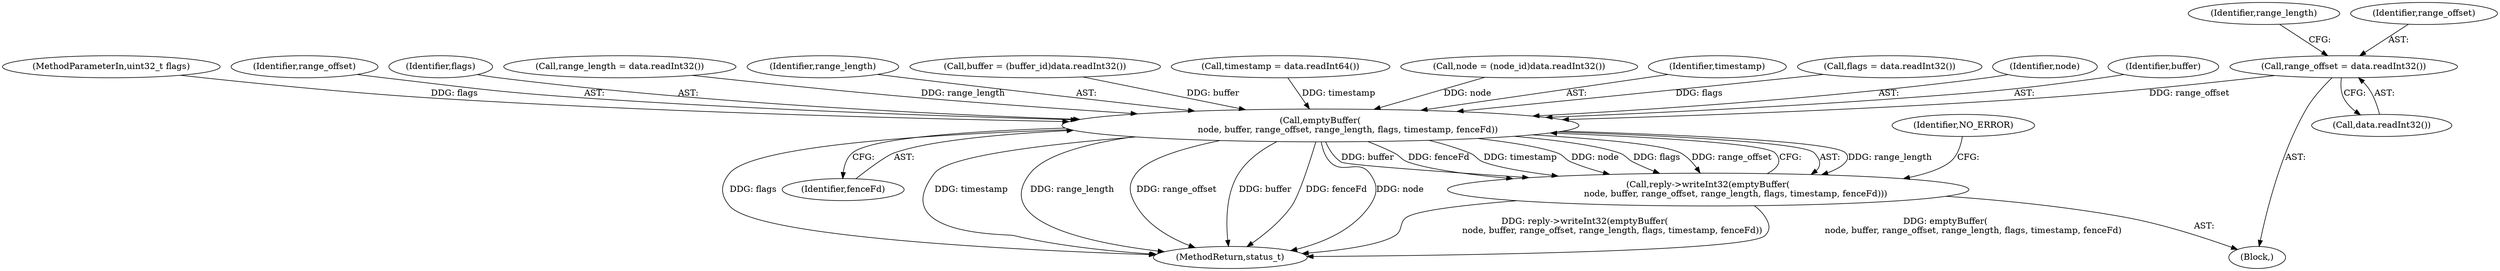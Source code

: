 digraph "0_Android_295c883fe3105b19bcd0f9e07d54c6b589fc5bff@API" {
"1001268" [label="(Call,range_offset = data.readInt32())"];
"1001290" [label="(Call,emptyBuffer(\n                    node, buffer, range_offset, range_length, flags, timestamp, fenceFd))"];
"1001289" [label="(Call,reply->writeInt32(emptyBuffer(\n                    node, buffer, range_offset, range_length, flags, timestamp, fenceFd)))"];
"1001276" [label="(Call,flags = data.readInt32())"];
"1001299" [label="(Identifier,NO_ERROR)"];
"1001289" [label="(Call,reply->writeInt32(emptyBuffer(\n                    node, buffer, range_offset, range_length, flags, timestamp, fenceFd)))"];
"1001290" [label="(Call,emptyBuffer(\n                    node, buffer, range_offset, range_length, flags, timestamp, fenceFd))"];
"1001291" [label="(Identifier,node)"];
"1001292" [label="(Identifier,buffer)"];
"1000113" [label="(MethodParameterIn,uint32_t flags)"];
"1001293" [label="(Identifier,range_offset)"];
"1001295" [label="(Identifier,flags)"];
"1001250" [label="(Block,)"];
"1001297" [label="(Identifier,fenceFd)"];
"1001268" [label="(Call,range_offset = data.readInt32())"];
"1001272" [label="(Call,range_length = data.readInt32())"];
"1001273" [label="(Identifier,range_length)"];
"1001294" [label="(Identifier,range_length)"];
"1001262" [label="(Call,buffer = (buffer_id)data.readInt32())"];
"1001280" [label="(Call,timestamp = data.readInt64())"];
"1001256" [label="(Call,node = (node_id)data.readInt32())"];
"1001269" [label="(Identifier,range_offset)"];
"1001296" [label="(Identifier,timestamp)"];
"1001270" [label="(Call,data.readInt32())"];
"1001343" [label="(MethodReturn,status_t)"];
"1001268" -> "1001250"  [label="AST: "];
"1001268" -> "1001270"  [label="CFG: "];
"1001269" -> "1001268"  [label="AST: "];
"1001270" -> "1001268"  [label="AST: "];
"1001273" -> "1001268"  [label="CFG: "];
"1001268" -> "1001290"  [label="DDG: range_offset"];
"1001290" -> "1001289"  [label="AST: "];
"1001290" -> "1001297"  [label="CFG: "];
"1001291" -> "1001290"  [label="AST: "];
"1001292" -> "1001290"  [label="AST: "];
"1001293" -> "1001290"  [label="AST: "];
"1001294" -> "1001290"  [label="AST: "];
"1001295" -> "1001290"  [label="AST: "];
"1001296" -> "1001290"  [label="AST: "];
"1001297" -> "1001290"  [label="AST: "];
"1001289" -> "1001290"  [label="CFG: "];
"1001290" -> "1001343"  [label="DDG: flags"];
"1001290" -> "1001343"  [label="DDG: timestamp"];
"1001290" -> "1001343"  [label="DDG: range_length"];
"1001290" -> "1001343"  [label="DDG: range_offset"];
"1001290" -> "1001343"  [label="DDG: buffer"];
"1001290" -> "1001343"  [label="DDG: fenceFd"];
"1001290" -> "1001343"  [label="DDG: node"];
"1001290" -> "1001289"  [label="DDG: range_length"];
"1001290" -> "1001289"  [label="DDG: buffer"];
"1001290" -> "1001289"  [label="DDG: fenceFd"];
"1001290" -> "1001289"  [label="DDG: timestamp"];
"1001290" -> "1001289"  [label="DDG: node"];
"1001290" -> "1001289"  [label="DDG: flags"];
"1001290" -> "1001289"  [label="DDG: range_offset"];
"1001256" -> "1001290"  [label="DDG: node"];
"1001262" -> "1001290"  [label="DDG: buffer"];
"1001272" -> "1001290"  [label="DDG: range_length"];
"1001276" -> "1001290"  [label="DDG: flags"];
"1000113" -> "1001290"  [label="DDG: flags"];
"1001280" -> "1001290"  [label="DDG: timestamp"];
"1001289" -> "1001250"  [label="AST: "];
"1001299" -> "1001289"  [label="CFG: "];
"1001289" -> "1001343"  [label="DDG: emptyBuffer(\n                    node, buffer, range_offset, range_length, flags, timestamp, fenceFd)"];
"1001289" -> "1001343"  [label="DDG: reply->writeInt32(emptyBuffer(\n                    node, buffer, range_offset, range_length, flags, timestamp, fenceFd))"];
}
